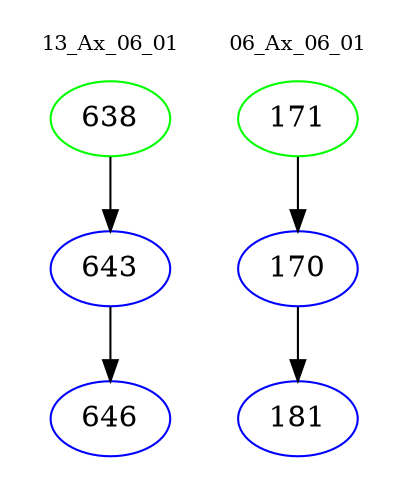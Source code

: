 digraph{
subgraph cluster_0 {
color = white
label = "13_Ax_06_01";
fontsize=10;
T0_638 [label="638", color="green"]
T0_638 -> T0_643 [color="black"]
T0_643 [label="643", color="blue"]
T0_643 -> T0_646 [color="black"]
T0_646 [label="646", color="blue"]
}
subgraph cluster_1 {
color = white
label = "06_Ax_06_01";
fontsize=10;
T1_171 [label="171", color="green"]
T1_171 -> T1_170 [color="black"]
T1_170 [label="170", color="blue"]
T1_170 -> T1_181 [color="black"]
T1_181 [label="181", color="blue"]
}
}
